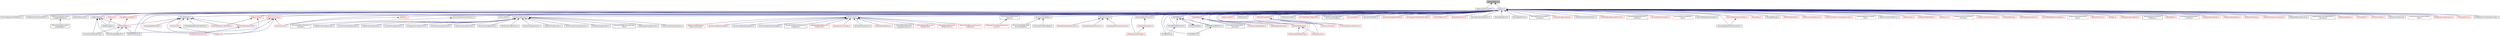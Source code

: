 digraph "itkEventObject.h"
{
 // LATEX_PDF_SIZE
  edge [fontname="Helvetica",fontsize="10",labelfontname="Helvetica",labelfontsize="10"];
  node [fontname="Helvetica",fontsize="10",shape=record];
  Node1 [label="itkEventObject.h",height=0.2,width=0.4,color="black", fillcolor="grey75", style="filled", fontcolor="black",tooltip=" "];
  Node1 -> Node2 [dir="back",color="midnightblue",fontsize="10",style="solid",fontname="Helvetica"];
  Node2 [label="itkNormalizeImageFilter.h",height=0.2,width=0.4,color="black", fillcolor="white", style="filled",URL="$itkNormalizeImageFilter_8h.html",tooltip=" "];
  Node1 -> Node3 [dir="back",color="midnightblue",fontsize="10",style="solid",fontname="Helvetica"];
  Node3 [label="itkObject.h",height=0.2,width=0.4,color="black", fillcolor="white", style="filled",URL="$itkObject_8h.html",tooltip=" "];
  Node3 -> Node4 [dir="back",color="midnightblue",fontsize="10",style="solid",fontname="Helvetica"];
  Node4 [label="itkArchetypeSeriesFileNames.h",height=0.2,width=0.4,color="black", fillcolor="white", style="filled",URL="$itkArchetypeSeriesFileNames_8h.html",tooltip=" "];
  Node3 -> Node5 [dir="back",color="midnightblue",fontsize="10",style="solid",fontname="Helvetica"];
  Node5 [label="itkBSplineTransformInitializer.h",height=0.2,width=0.4,color="black", fillcolor="white", style="filled",URL="$itkBSplineTransformInitializer_8h.html",tooltip=" "];
  Node3 -> Node6 [dir="back",color="midnightblue",fontsize="10",style="solid",fontname="Helvetica"];
  Node6 [label="itkBinaryImageToLevelSet\lImageAdaptorBase.h",height=0.2,width=0.4,color="black", fillcolor="white", style="filled",URL="$itkBinaryImageToLevelSetImageAdaptorBase_8h.html",tooltip=" "];
  Node6 -> Node7 [dir="back",color="midnightblue",fontsize="10",style="solid",fontname="Helvetica"];
  Node7 [label="itkBinaryImageToLevelSet\lImageAdaptor.h",height=0.2,width=0.4,color="black", fillcolor="white", style="filled",URL="$itkBinaryImageToLevelSetImageAdaptor_8h.html",tooltip=" "];
  Node3 -> Node8 [dir="back",color="midnightblue",fontsize="10",style="solid",fontname="Helvetica"];
  Node8 [label="itkBuildInformation.h",height=0.2,width=0.4,color="black", fillcolor="white", style="filled",URL="$itkBuildInformation_8h.html",tooltip=" "];
  Node3 -> Node9 [dir="back",color="midnightblue",fontsize="10",style="solid",fontname="Helvetica"];
  Node9 [label="itkByteSwapper.h",height=0.2,width=0.4,color="black", fillcolor="white", style="filled",URL="$itkByteSwapper_8h.html",tooltip=" "];
  Node9 -> Node10 [dir="back",color="midnightblue",fontsize="10",style="solid",fontname="Helvetica"];
  Node10 [label="itkFreeSurferBinaryMeshIO.h",height=0.2,width=0.4,color="black", fillcolor="white", style="filled",URL="$itkFreeSurferBinaryMeshIO_8h.html",tooltip=" "];
  Node9 -> Node11 [dir="back",color="midnightblue",fontsize="10",style="solid",fontname="Helvetica"];
  Node11 [label="itkMeshIOBase.h",height=0.2,width=0.4,color="red", fillcolor="white", style="filled",URL="$itkMeshIOBase_8h.html",tooltip=" "];
  Node11 -> Node10 [dir="back",color="midnightblue",fontsize="10",style="solid",fontname="Helvetica"];
  Node11 -> Node22 [dir="back",color="midnightblue",fontsize="10",style="solid",fontname="Helvetica"];
  Node22 [label="itkMeshIOFactory.h",height=0.2,width=0.4,color="black", fillcolor="white", style="filled",URL="$itkMeshIOFactory_8h.html",tooltip=" "];
  Node11 -> Node28 [dir="back",color="midnightblue",fontsize="10",style="solid",fontname="Helvetica"];
  Node28 [label="itkVTKPolyDataMeshIO.h",height=0.2,width=0.4,color="black", fillcolor="white", style="filled",URL="$itkVTKPolyDataMeshIO_8h.html",tooltip=" "];
  Node9 -> Node30 [dir="back",color="midnightblue",fontsize="10",style="solid",fontname="Helvetica"];
  Node30 [label="itkRawImageIO.h",height=0.2,width=0.4,color="black", fillcolor="white", style="filled",URL="$itkRawImageIO_8h.html",tooltip=" "];
  Node9 -> Node28 [dir="back",color="midnightblue",fontsize="10",style="solid",fontname="Helvetica"];
  Node3 -> Node31 [dir="back",color="midnightblue",fontsize="10",style="solid",fontname="Helvetica"];
  Node31 [label="itkCellInterface.h",height=0.2,width=0.4,color="black", fillcolor="white", style="filled",URL="$itkCellInterface_8h.html",tooltip=" "];
  Node31 -> Node32 [dir="back",color="midnightblue",fontsize="10",style="solid",fontname="Helvetica"];
  Node32 [label="itkDefaultDynamicMeshTraits.h",height=0.2,width=0.4,color="red", fillcolor="white", style="filled",URL="$itkDefaultDynamicMeshTraits_8h.html",tooltip=" "];
  Node31 -> Node41 [dir="back",color="midnightblue",fontsize="10",style="solid",fontname="Helvetica"];
  Node41 [label="itkDefaultStaticMeshTraits.h",height=0.2,width=0.4,color="red", fillcolor="white", style="filled",URL="$itkDefaultStaticMeshTraits_8h.html",tooltip=" "];
  Node41 -> Node46 [dir="back",color="midnightblue",fontsize="10",style="solid",fontname="Helvetica"];
  Node46 [label="itkMetaSceneConverter.h",height=0.2,width=0.4,color="red", fillcolor="white", style="filled",URL="$itkMetaSceneConverter_8h.html",tooltip=" "];
  Node31 -> Node80 [dir="back",color="midnightblue",fontsize="10",style="solid",fontname="Helvetica"];
  Node80 [label="itkMesh.h",height=0.2,width=0.4,color="red", fillcolor="white", style="filled",URL="$itkMesh_8h.html",tooltip=" "];
  Node31 -> Node11 [dir="back",color="midnightblue",fontsize="10",style="solid",fontname="Helvetica"];
  Node31 -> Node129 [dir="back",color="midnightblue",fontsize="10",style="solid",fontname="Helvetica"];
  Node129 [label="itkQuadEdgeMeshExtendedTraits.h",height=0.2,width=0.4,color="black", fillcolor="white", style="filled",URL="$itkQuadEdgeMeshExtendedTraits_8h.html",tooltip=" "];
  Node31 -> Node130 [dir="back",color="midnightblue",fontsize="10",style="solid",fontname="Helvetica"];
  Node130 [label="itkQuadEdgeMeshTraits.h",height=0.2,width=0.4,color="red", fillcolor="white", style="filled",URL="$itkQuadEdgeMeshTraits_8h.html",tooltip=" "];
  Node31 -> Node131 [dir="back",color="midnightblue",fontsize="10",style="solid",fontname="Helvetica"];
  Node131 [label="itkVertexCell.h",height=0.2,width=0.4,color="red", fillcolor="white", style="filled",URL="$itkVertexCell_8h.html",tooltip=" "];
  Node131 -> Node80 [dir="back",color="midnightblue",fontsize="10",style="solid",fontname="Helvetica"];
  Node3 -> Node148 [dir="back",color="midnightblue",fontsize="10",style="solid",fontname="Helvetica"];
  Node148 [label="itkCenteredTransformInitializer.h",height=0.2,width=0.4,color="black", fillcolor="white", style="filled",URL="$itkCenteredTransformInitializer_8h.html",tooltip=" "];
  Node148 -> Node149 [dir="back",color="midnightblue",fontsize="10",style="solid",fontname="Helvetica"];
  Node149 [label="itkCenteredVersorTransform\lInitializer.h",height=0.2,width=0.4,color="black", fillcolor="white", style="filled",URL="$itkCenteredVersorTransformInitializer_8h.html",tooltip=" "];
  Node3 -> Node150 [dir="back",color="midnightblue",fontsize="10",style="solid",fontname="Helvetica"];
  Node150 [label="itkColorTable.h",height=0.2,width=0.4,color="black", fillcolor="white", style="filled",URL="$itkColorTable_8h.html",tooltip=" "];
  Node3 -> Node151 [dir="back",color="midnightblue",fontsize="10",style="solid",fontname="Helvetica"];
  Node151 [label="itkColormapFunction.h",height=0.2,width=0.4,color="black", fillcolor="white", style="filled",URL="$itkColormapFunction_8h.html",tooltip=" "];
  Node151 -> Node152 [dir="back",color="midnightblue",fontsize="10",style="solid",fontname="Helvetica"];
  Node152 [label="itkAutumnColormapFunction.h",height=0.2,width=0.4,color="black", fillcolor="white", style="filled",URL="$itkAutumnColormapFunction_8h.html",tooltip=" "];
  Node151 -> Node153 [dir="back",color="midnightblue",fontsize="10",style="solid",fontname="Helvetica"];
  Node153 [label="itkBlueColormapFunction.h",height=0.2,width=0.4,color="black", fillcolor="white", style="filled",URL="$itkBlueColormapFunction_8h.html",tooltip=" "];
  Node151 -> Node154 [dir="back",color="midnightblue",fontsize="10",style="solid",fontname="Helvetica"];
  Node154 [label="itkCoolColormapFunction.h",height=0.2,width=0.4,color="black", fillcolor="white", style="filled",URL="$itkCoolColormapFunction_8h.html",tooltip=" "];
  Node151 -> Node155 [dir="back",color="midnightblue",fontsize="10",style="solid",fontname="Helvetica"];
  Node155 [label="itkCopperColormapFunction.h",height=0.2,width=0.4,color="black", fillcolor="white", style="filled",URL="$itkCopperColormapFunction_8h.html",tooltip=" "];
  Node151 -> Node156 [dir="back",color="midnightblue",fontsize="10",style="solid",fontname="Helvetica"];
  Node156 [label="itkCustomColormapFunction.h",height=0.2,width=0.4,color="black", fillcolor="white", style="filled",URL="$itkCustomColormapFunction_8h.html",tooltip=" "];
  Node151 -> Node157 [dir="back",color="midnightblue",fontsize="10",style="solid",fontname="Helvetica"];
  Node157 [label="itkGreenColormapFunction.h",height=0.2,width=0.4,color="black", fillcolor="white", style="filled",URL="$itkGreenColormapFunction_8h.html",tooltip=" "];
  Node151 -> Node158 [dir="back",color="midnightblue",fontsize="10",style="solid",fontname="Helvetica"];
  Node158 [label="itkGreyColormapFunction.h",height=0.2,width=0.4,color="black", fillcolor="white", style="filled",URL="$itkGreyColormapFunction_8h.html",tooltip=" "];
  Node151 -> Node159 [dir="back",color="midnightblue",fontsize="10",style="solid",fontname="Helvetica"];
  Node159 [label="itkHSVColormapFunction.h",height=0.2,width=0.4,color="black", fillcolor="white", style="filled",URL="$itkHSVColormapFunction_8h.html",tooltip=" "];
  Node151 -> Node160 [dir="back",color="midnightblue",fontsize="10",style="solid",fontname="Helvetica"];
  Node160 [label="itkHotColormapFunction.h",height=0.2,width=0.4,color="black", fillcolor="white", style="filled",URL="$itkHotColormapFunction_8h.html",tooltip=" "];
  Node151 -> Node161 [dir="back",color="midnightblue",fontsize="10",style="solid",fontname="Helvetica"];
  Node161 [label="itkJetColormapFunction.h",height=0.2,width=0.4,color="black", fillcolor="white", style="filled",URL="$itkJetColormapFunction_8h.html",tooltip=" "];
  Node151 -> Node162 [dir="back",color="midnightblue",fontsize="10",style="solid",fontname="Helvetica"];
  Node162 [label="itkOverUnderColormapFunction.h",height=0.2,width=0.4,color="black", fillcolor="white", style="filled",URL="$itkOverUnderColormapFunction_8h.html",tooltip=" "];
  Node151 -> Node163 [dir="back",color="midnightblue",fontsize="10",style="solid",fontname="Helvetica"];
  Node163 [label="itkRedColormapFunction.h",height=0.2,width=0.4,color="black", fillcolor="white", style="filled",URL="$itkRedColormapFunction_8h.html",tooltip=" "];
  Node151 -> Node164 [dir="back",color="midnightblue",fontsize="10",style="solid",fontname="Helvetica"];
  Node164 [label="itkScalarToRGBColormapImage\lFilter.h",height=0.2,width=0.4,color="black", fillcolor="white", style="filled",URL="$itkScalarToRGBColormapImageFilter_8h.html",tooltip=" "];
  Node151 -> Node165 [dir="back",color="midnightblue",fontsize="10",style="solid",fontname="Helvetica"];
  Node165 [label="itkSpringColormapFunction.h",height=0.2,width=0.4,color="black", fillcolor="white", style="filled",URL="$itkSpringColormapFunction_8h.html",tooltip=" "];
  Node151 -> Node166 [dir="back",color="midnightblue",fontsize="10",style="solid",fontname="Helvetica"];
  Node166 [label="itkSummerColormapFunction.h",height=0.2,width=0.4,color="black", fillcolor="white", style="filled",URL="$itkSummerColormapFunction_8h.html",tooltip=" "];
  Node151 -> Node167 [dir="back",color="midnightblue",fontsize="10",style="solid",fontname="Helvetica"];
  Node167 [label="itkWinterColormapFunction.h",height=0.2,width=0.4,color="black", fillcolor="white", style="filled",URL="$itkWinterColormapFunction_8h.html",tooltip=" "];
  Node3 -> Node168 [dir="back",color="midnightblue",fontsize="10",style="solid",fontname="Helvetica"];
  Node168 [label="itkCommand.h",height=0.2,width=0.4,color="black", fillcolor="white", style="filled",URL="$itkCommand_8h.html",tooltip=" "];
  Node168 -> Node169 [dir="back",color="midnightblue",fontsize="10",style="solid",fontname="Helvetica"];
  Node169 [label="itkCommandIterationUpdate.h",height=0.2,width=0.4,color="red", fillcolor="white", style="filled",URL="$itkCommandIterationUpdate_8h.html",tooltip=" "];
  Node168 -> Node171 [dir="back",color="midnightblue",fontsize="10",style="solid",fontname="Helvetica"];
  Node171 [label="itkCommandIterationUpdatev4.h",height=0.2,width=0.4,color="black", fillcolor="white", style="filled",URL="$itkCommandIterationUpdatev4_8h.html",tooltip=" "];
  Node168 -> Node172 [dir="back",color="midnightblue",fontsize="10",style="solid",fontname="Helvetica"];
  Node172 [label="itkCommandVnlIterationUpdate.h",height=0.2,width=0.4,color="black", fillcolor="white", style="filled",URL="$itkCommandVnlIterationUpdate_8h.html",tooltip=" "];
  Node168 -> Node173 [dir="back",color="midnightblue",fontsize="10",style="solid",fontname="Helvetica"];
  Node173 [label="itkLaplacianRecursiveGaussian\lImageFilter.h",height=0.2,width=0.4,color="black", fillcolor="white", style="filled",URL="$itkLaplacianRecursiveGaussianImageFilter_8h.html",tooltip=" "];
  Node168 -> Node174 [dir="back",color="midnightblue",fontsize="10",style="solid",fontname="Helvetica"];
  Node174 [label="itkMultipleValuedNonLinear\lVnlOptimizer.h",height=0.2,width=0.4,color="red", fillcolor="white", style="filled",URL="$itkMultipleValuedNonLinearVnlOptimizer_8h.html",tooltip=" "];
  Node168 -> Node176 [dir="back",color="midnightblue",fontsize="10",style="solid",fontname="Helvetica"];
  Node176 [label="itkProgressAccumulator.h",height=0.2,width=0.4,color="red", fillcolor="white", style="filled",URL="$itkProgressAccumulator_8h.html",tooltip=" "];
  Node168 -> Node220 [dir="back",color="midnightblue",fontsize="10",style="solid",fontname="Helvetica"];
  Node220 [label="itkProgressTransformer.h",height=0.2,width=0.4,color="black", fillcolor="white", style="filled",URL="$itkProgressTransformer_8h.html",tooltip=" "];
  Node168 -> Node221 [dir="back",color="midnightblue",fontsize="10",style="solid",fontname="Helvetica"];
  Node221 [label="itkSimpleFilterWatcher.h",height=0.2,width=0.4,color="red", fillcolor="white", style="filled",URL="$itkSimpleFilterWatcher_8h.html",tooltip=" "];
  Node168 -> Node208 [dir="back",color="midnightblue",fontsize="10",style="solid",fontname="Helvetica"];
  Node208 [label="itkSimpleMultiResolution\lImageRegistrationUI.h",height=0.2,width=0.4,color="black", fillcolor="white", style="filled",URL="$itkSimpleMultiResolutionImageRegistrationUI_8h.html",tooltip=" "];
  Node168 -> Node223 [dir="back",color="midnightblue",fontsize="10",style="solid",fontname="Helvetica"];
  Node223 [label="itkSingleValuedNonLinear\lVnlOptimizer.h",height=0.2,width=0.4,color="red", fillcolor="white", style="filled",URL="$itkSingleValuedNonLinearVnlOptimizer_8h.html",tooltip=" "];
  Node168 -> Node228 [dir="back",color="midnightblue",fontsize="10",style="solid",fontname="Helvetica"];
  Node228 [label="itkSingleValuedNonLinear\lVnlOptimizerv4.h",height=0.2,width=0.4,color="red", fillcolor="white", style="filled",URL="$itkSingleValuedNonLinearVnlOptimizerv4_8h.html",tooltip=" "];
  Node168 -> Node233 [dir="back",color="midnightblue",fontsize="10",style="solid",fontname="Helvetica"];
  Node233 [label="itkSmoothingRecursiveGaussian\lImageFilter.h",height=0.2,width=0.4,color="red", fillcolor="white", style="filled",URL="$itkSmoothingRecursiveGaussianImageFilter_8h.html",tooltip=" "];
  Node168 -> Node237 [dir="back",color="midnightblue",fontsize="10",style="solid",fontname="Helvetica"];
  Node237 [label="itkWatershedMiniPipeline\lProgressCommand.h",height=0.2,width=0.4,color="red", fillcolor="white", style="filled",URL="$itkWatershedMiniPipelineProgressCommand_8h.html",tooltip=" "];
  Node3 -> Node240 [dir="back",color="midnightblue",fontsize="10",style="solid",fontname="Helvetica"];
  Node240 [label="itkConvergenceMonitoring\lFunction.h",height=0.2,width=0.4,color="black", fillcolor="white", style="filled",URL="$itkConvergenceMonitoringFunction_8h.html",tooltip=" "];
  Node240 -> Node241 [dir="back",color="midnightblue",fontsize="10",style="solid",fontname="Helvetica"];
  Node241 [label="itkWindowConvergenceMonitoring\lFunction.h",height=0.2,width=0.4,color="red", fillcolor="white", style="filled",URL="$itkWindowConvergenceMonitoringFunction_8h.html",tooltip=" "];
  Node3 -> Node251 [dir="back",color="midnightblue",fontsize="10",style="solid",fontname="Helvetica"];
  Node251 [label="itkConvertPixelBuffer.h",height=0.2,width=0.4,color="black", fillcolor="white", style="filled",URL="$itkConvertPixelBuffer_8h.html",tooltip=" "];
  Node251 -> Node252 [dir="back",color="midnightblue",fontsize="10",style="solid",fontname="Helvetica"];
  Node252 [label="itkConvertArrayPixelBuffer.h",height=0.2,width=0.4,color="black", fillcolor="white", style="filled",URL="$itkConvertArrayPixelBuffer_8h.html",tooltip=" "];
  Node251 -> Node253 [dir="back",color="midnightblue",fontsize="10",style="solid",fontname="Helvetica"];
  Node253 [label="itkConvertVariableLength\lVectorPixelBuffer.h",height=0.2,width=0.4,color="black", fillcolor="white", style="filled",URL="$itkConvertVariableLengthVectorPixelBuffer_8h.html",tooltip=" "];
  Node3 -> Node254 [dir="back",color="midnightblue",fontsize="10",style="solid",fontname="Helvetica"];
  Node254 [label="itkCostFunction.h",height=0.2,width=0.4,color="black", fillcolor="white", style="filled",URL="$itkCostFunction_8h.html",tooltip=" "];
  Node254 -> Node255 [dir="back",color="midnightblue",fontsize="10",style="solid",fontname="Helvetica"];
  Node255 [label="itkMultipleValuedCostFunction.h",height=0.2,width=0.4,color="red", fillcolor="white", style="filled",URL="$itkMultipleValuedCostFunction_8h.html",tooltip=" "];
  Node254 -> Node260 [dir="back",color="midnightblue",fontsize="10",style="solid",fontname="Helvetica"];
  Node260 [label="itkSingleValuedCostFunction.h",height=0.2,width=0.4,color="red", fillcolor="white", style="filled",URL="$itkSingleValuedCostFunction_8h.html",tooltip=" "];
  Node254 -> Node284 [dir="back",color="midnightblue",fontsize="10",style="solid",fontname="Helvetica"];
  Node284 [label="itkSingleValuedCostFunctionv4.h",height=0.2,width=0.4,color="red", fillcolor="white", style="filled",URL="$itkSingleValuedCostFunctionv4_8h.html",tooltip=" "];
  Node3 -> Node291 [dir="back",color="midnightblue",fontsize="10",style="solid",fontname="Helvetica"];
  Node291 [label="itkCreateObjectFunction.h",height=0.2,width=0.4,color="black", fillcolor="white", style="filled",URL="$itkCreateObjectFunction_8h.html",tooltip=" "];
  Node291 -> Node292 [dir="back",color="midnightblue",fontsize="10",style="solid",fontname="Helvetica"];
  Node292 [label="itkObjectFactoryBase.h",height=0.2,width=0.4,color="red", fillcolor="white", style="filled",URL="$itkObjectFactoryBase_8h.html",tooltip=" "];
  Node292 -> Node1522 [dir="back",color="midnightblue",fontsize="10",style="solid",fontname="Helvetica"];
  Node1522 [label="itkStoppingCriterionBase.h",height=0.2,width=0.4,color="red", fillcolor="white", style="filled",URL="$itkStoppingCriterionBase_8h.html",tooltip=" "];
  Node3 -> Node366 [dir="back",color="midnightblue",fontsize="10",style="solid",fontname="Helvetica"];
  Node366 [label="itkDOMNode.h",height=0.2,width=0.4,color="black", fillcolor="white", style="filled",URL="$itkDOMNode_8h.html",tooltip=" "];
  Node366 -> Node367 [dir="back",color="midnightblue",fontsize="10",style="solid",fontname="Helvetica"];
  Node367 [label="itkDOMNodeXMLReader.h",height=0.2,width=0.4,color="black", fillcolor="white", style="filled",URL="$itkDOMNodeXMLReader_8h.html",tooltip=" "];
  Node367 -> Node368 [dir="back",color="midnightblue",fontsize="10",style="solid",fontname="Helvetica"];
  Node368 [label="itkDOMReader.h",height=0.2,width=0.4,color="black", fillcolor="white", style="filled",URL="$itkDOMReader_8h.html",tooltip=" "];
  Node366 -> Node369 [dir="back",color="midnightblue",fontsize="10",style="solid",fontname="Helvetica"];
  Node369 [label="itkDOMNodeXMLWriter.h",height=0.2,width=0.4,color="black", fillcolor="white", style="filled",URL="$itkDOMNodeXMLWriter_8h.html",tooltip=" "];
  Node369 -> Node370 [dir="back",color="midnightblue",fontsize="10",style="solid",fontname="Helvetica"];
  Node370 [label="itkDOMWriter.h",height=0.2,width=0.4,color="black", fillcolor="white", style="filled",URL="$itkDOMWriter_8h.html",tooltip=" "];
  Node366 -> Node371 [dir="back",color="midnightblue",fontsize="10",style="solid",fontname="Helvetica"];
  Node371 [label="itkDOMTextNode.h",height=0.2,width=0.4,color="black", fillcolor="white", style="filled",URL="$itkDOMTextNode_8h.html",tooltip=" "];
  Node371 -> Node366 [dir="back",color="midnightblue",fontsize="10",style="solid",fontname="Helvetica"];
  Node3 -> Node367 [dir="back",color="midnightblue",fontsize="10",style="solid",fontname="Helvetica"];
  Node3 -> Node369 [dir="back",color="midnightblue",fontsize="10",style="solid",fontname="Helvetica"];
  Node3 -> Node368 [dir="back",color="midnightblue",fontsize="10",style="solid",fontname="Helvetica"];
  Node3 -> Node370 [dir="back",color="midnightblue",fontsize="10",style="solid",fontname="Helvetica"];
  Node3 -> Node372 [dir="back",color="midnightblue",fontsize="10",style="solid",fontname="Helvetica"];
  Node372 [label="itkDataObject.h",height=0.2,width=0.4,color="red", fillcolor="white", style="filled",URL="$itkDataObject_8h.html",tooltip=" "];
  Node372 -> Node359 [dir="back",color="midnightblue",fontsize="10",style="solid",fontname="Helvetica"];
  Node359 [label="itkAutoPointerDataObject\lDecorator.h",height=0.2,width=0.4,color="black", fillcolor="white", style="filled",URL="$itkAutoPointerDataObjectDecorator_8h.html",tooltip=" "];
  Node372 -> Node360 [dir="back",color="midnightblue",fontsize="10",style="solid",fontname="Helvetica"];
  Node360 [label="itkCSVArray2DDataObject.h",height=0.2,width=0.4,color="red", fillcolor="white", style="filled",URL="$itkCSVArray2DDataObject_8h.html",tooltip=" "];
  Node372 -> Node373 [dir="back",color="midnightblue",fontsize="10",style="solid",fontname="Helvetica"];
  Node373 [label="itkDataObjectDecorator.h",height=0.2,width=0.4,color="red", fillcolor="white", style="filled",URL="$itkDataObjectDecorator_8h.html",tooltip=" "];
  Node372 -> Node386 [dir="back",color="midnightblue",fontsize="10",style="solid",fontname="Helvetica"];
  Node386 [label="itkGPUDataManager.h",height=0.2,width=0.4,color="red", fillcolor="white", style="filled",URL="$itkGPUDataManager_8h.html",tooltip=" "];
  Node386 -> Node387 [dir="back",color="midnightblue",fontsize="10",style="solid",fontname="Helvetica"];
  Node387 [label="itkGPUImageDataManager.h",height=0.2,width=0.4,color="red", fillcolor="white", style="filled",URL="$itkGPUImageDataManager_8h.html",tooltip=" "];
  Node386 -> Node345 [dir="back",color="midnightblue",fontsize="10",style="solid",fontname="Helvetica"];
  Node345 [label="itkGPUReduction.h",height=0.2,width=0.4,color="red", fillcolor="white", style="filled",URL="$itkGPUReduction_8h.html",tooltip=" "];
  Node3 -> Node1300 [dir="back",color="midnightblue",fontsize="10",style="solid",fontname="Helvetica"];
  Node1300 [label="itkDecisionRule.h",height=0.2,width=0.4,color="red", fillcolor="white", style="filled",URL="$itkDecisionRule_8h.html",tooltip=" "];
  Node3 -> Node1526 [dir="back",color="midnightblue",fontsize="10",style="solid",fontname="Helvetica"];
  Node1526 [label="itkDirectory.h",height=0.2,width=0.4,color="black", fillcolor="white", style="filled",URL="$itkDirectory_8h.html",tooltip=" "];
  Node3 -> Node1210 [dir="back",color="midnightblue",fontsize="10",style="solid",fontname="Helvetica"];
  Node1210 [label="itkDomainThreader.h",height=0.2,width=0.4,color="red", fillcolor="white", style="filled",URL="$itkDomainThreader_8h.html",tooltip=" "];
  Node3 -> Node1305 [dir="back",color="midnightblue",fontsize="10",style="solid",fontname="Helvetica"];
  Node1305 [label="itkDynamicLoader.h",height=0.2,width=0.4,color="black", fillcolor="white", style="filled",URL="$itkDynamicLoader_8h.html",tooltip=" "];
  Node3 -> Node1527 [dir="back",color="midnightblue",fontsize="10",style="solid",fontname="Helvetica"];
  Node1527 [label="itkFFTWGlobalConfiguration.h",height=0.2,width=0.4,color="red", fillcolor="white", style="filled",URL="$itkFFTWGlobalConfiguration_8h.html",tooltip=" "];
  Node3 -> Node95 [dir="back",color="midnightblue",fontsize="10",style="solid",fontname="Helvetica"];
  Node95 [label="itkFastMarchingImageToNode\lPairContainerAdaptor.h",height=0.2,width=0.4,color="black", fillcolor="white", style="filled",URL="$itkFastMarchingImageToNodePairContainerAdaptor_8h.html",tooltip=" "];
  Node3 -> Node1308 [dir="back",color="midnightblue",fontsize="10",style="solid",fontname="Helvetica"];
  Node1308 [label="itkFunctionBase.h",height=0.2,width=0.4,color="red", fillcolor="white", style="filled",URL="$itkFunctionBase_8h.html",tooltip=" "];
  Node3 -> Node386 [dir="back",color="midnightblue",fontsize="10",style="solid",fontname="Helvetica"];
  Node3 -> Node387 [dir="back",color="midnightblue",fontsize="10",style="solid",fontname="Helvetica"];
  Node3 -> Node345 [dir="back",color="midnightblue",fontsize="10",style="solid",fontname="Helvetica"];
  Node3 -> Node1530 [dir="back",color="midnightblue",fontsize="10",style="solid",fontname="Helvetica"];
  Node1530 [label="itkGeometryUtilities.h",height=0.2,width=0.4,color="black", fillcolor="white", style="filled",URL="$itkGeometryUtilities_8h.html",tooltip=" "];
  Node3 -> Node1354 [dir="back",color="midnightblue",fontsize="10",style="solid",fontname="Helvetica"];
  Node1354 [label="itkHistogramAlgorithmBase.h",height=0.2,width=0.4,color="red", fillcolor="white", style="filled",URL="$itkHistogramAlgorithmBase_8h.html",tooltip=" "];
  Node3 -> Node1196 [dir="back",color="midnightblue",fontsize="10",style="solid",fontname="Helvetica"];
  Node1196 [label="itkHistogramThresholdCalculator.h",height=0.2,width=0.4,color="red", fillcolor="white", style="filled",URL="$itkHistogramThresholdCalculator_8h.html",tooltip=" "];
  Node3 -> Node1531 [dir="back",color="midnightblue",fontsize="10",style="solid",fontname="Helvetica"];
  Node1531 [label="itkIPLFileNameList.h",height=0.2,width=0.4,color="red", fillcolor="white", style="filled",URL="$itkIPLFileNameList_8h.html",tooltip=" "];
  Node3 -> Node1473 [dir="back",color="midnightblue",fontsize="10",style="solid",fontname="Helvetica"];
  Node1473 [label="itkIdentityTransform.h",height=0.2,width=0.4,color="red", fillcolor="white", style="filled",URL="$itkIdentityTransform_8h.html",tooltip=" "];
  Node3 -> Node1532 [dir="back",color="midnightblue",fontsize="10",style="solid",fontname="Helvetica"];
  Node1532 [label="itkImageContainerInterface.h",height=0.2,width=0.4,color="black", fillcolor="white", style="filled",URL="$itkImageContainerInterface_8h.html",tooltip=" "];
  Node3 -> Node879 [dir="back",color="midnightblue",fontsize="10",style="solid",fontname="Helvetica"];
  Node879 [label="itkImageDuplicator.h",height=0.2,width=0.4,color="black", fillcolor="white", style="filled",URL="$itkImageDuplicator_8h.html",tooltip=" "];
  Node3 -> Node1362 [dir="back",color="midnightblue",fontsize="10",style="solid",fontname="Helvetica"];
  Node1362 [label="itkImageIOFactory.h",height=0.2,width=0.4,color="black", fillcolor="white", style="filled",URL="$itkImageIOFactory_8h.html",tooltip=" "];
  Node3 -> Node720 [dir="back",color="midnightblue",fontsize="10",style="solid",fontname="Helvetica"];
  Node720 [label="itkImagePCADecomposition\lCalculator.h",height=0.2,width=0.4,color="black", fillcolor="white", style="filled",URL="$itkImagePCADecompositionCalculator_8h.html",tooltip=" "];
  Node3 -> Node1395 [dir="back",color="midnightblue",fontsize="10",style="solid",fontname="Helvetica"];
  Node1395 [label="itkImportImageContainer.h",height=0.2,width=0.4,color="red", fillcolor="white", style="filled",URL="$itkImportImageContainer_8h.html",tooltip=" "];
  Node3 -> Node1533 [dir="back",color="midnightblue",fontsize="10",style="solid",fontname="Helvetica"];
  Node1533 [label="itkIndexedContainerInterface.h",height=0.2,width=0.4,color="black", fillcolor="white", style="filled",URL="$itkIndexedContainerInterface_8h.html",tooltip=" "];
  Node3 -> Node1285 [dir="back",color="midnightblue",fontsize="10",style="solid",fontname="Helvetica"];
  Node1285 [label="itkKdTree.h",height=0.2,width=0.4,color="red", fillcolor="white", style="filled",URL="$itkKdTree_8h.html",tooltip=" "];
  Node1285 -> Node1283 [dir="back",color="midnightblue",fontsize="10",style="solid",fontname="Helvetica"];
  Node1283 [label="itkPointsLocator.h",height=0.2,width=0.4,color="red", fillcolor="white", style="filled",URL="$itkPointsLocator_8h.html",tooltip=" "];
  Node3 -> Node1297 [dir="back",color="midnightblue",fontsize="10",style="solid",fontname="Helvetica"];
  Node1297 [label="itkKdTreeBasedKmeansEstimator.h",height=0.2,width=0.4,color="red", fillcolor="white", style="filled",URL="$itkKdTreeBasedKmeansEstimator_8h.html",tooltip=" "];
  Node3 -> Node77 [dir="back",color="midnightblue",fontsize="10",style="solid",fontname="Helvetica"];
  Node77 [label="itkLandmarkBasedTransform\lInitializer.h",height=0.2,width=0.4,color="black", fillcolor="white", style="filled",URL="$itkLandmarkBasedTransformInitializer_8h.html",tooltip=" "];
  Node3 -> Node731 [dir="back",color="midnightblue",fontsize="10",style="solid",fontname="Helvetica"];
  Node731 [label="itkLevelSetContainerBase.h",height=0.2,width=0.4,color="red", fillcolor="white", style="filled",URL="$itkLevelSetContainerBase_8h.html",tooltip=" "];
  Node3 -> Node1534 [dir="back",color="midnightblue",fontsize="10",style="solid",fontname="Helvetica"];
  Node1534 [label="itkLevelSetDomainPartition\lBase.h",height=0.2,width=0.4,color="red", fillcolor="white", style="filled",URL="$itkLevelSetDomainPartitionBase_8h.html",tooltip=" "];
  Node3 -> Node1398 [dir="back",color="midnightblue",fontsize="10",style="solid",fontname="Helvetica"];
  Node1398 [label="itkLevelSetEquationContainer.h",height=0.2,width=0.4,color="black", fillcolor="white", style="filled",URL="$itkLevelSetEquationContainer_8h.html",tooltip=" "];
  Node3 -> Node1318 [dir="back",color="midnightblue",fontsize="10",style="solid",fontname="Helvetica"];
  Node1318 [label="itkLevelSetEquationTermBase.h",height=0.2,width=0.4,color="red", fillcolor="white", style="filled",URL="$itkLevelSetEquationTermBase_8h.html",tooltip=" "];
  Node1318 -> Node1324 [dir="back",color="midnightblue",fontsize="10",style="solid",fontname="Helvetica"];
  Node1324 [label="itkLevelSetEquationTermContainer.h",height=0.2,width=0.4,color="black", fillcolor="white", style="filled",URL="$itkLevelSetEquationTermContainer_8h.html",tooltip=" "];
  Node3 -> Node1324 [dir="back",color="midnightblue",fontsize="10",style="solid",fontname="Helvetica"];
  Node3 -> Node1400 [dir="back",color="midnightblue",fontsize="10",style="solid",fontname="Helvetica"];
  Node1400 [label="itkLightProcessObject.h",height=0.2,width=0.4,color="red", fillcolor="white", style="filled",URL="$itkLightProcessObject_8h.html",tooltip=" "];
  Node1400 -> Node11 [dir="back",color="midnightblue",fontsize="10",style="solid",fontname="Helvetica"];
  Node3 -> Node1416 [dir="back",color="midnightblue",fontsize="10",style="solid",fontname="Helvetica"];
  Node1416 [label="itkLogOutput.h",height=0.2,width=0.4,color="red", fillcolor="white", style="filled",URL="$itkLogOutput_8h.html",tooltip=" "];
  Node3 -> Node1422 [dir="back",color="midnightblue",fontsize="10",style="solid",fontname="Helvetica"];
  Node1422 [label="itkLoggerManager.h",height=0.2,width=0.4,color="black", fillcolor="white", style="filled",URL="$itkLoggerManager_8h.html",tooltip=" "];
  Node3 -> Node1114 [dir="back",color="midnightblue",fontsize="10",style="solid",fontname="Helvetica"];
  Node1114 [label="itkMRASlabIdentifier.h",height=0.2,width=0.4,color="red", fillcolor="white", style="filled",URL="$itkMRASlabIdentifier_8h.html",tooltip=" "];
  Node3 -> Node1426 [dir="back",color="midnightblue",fontsize="10",style="solid",fontname="Helvetica"];
  Node1426 [label="itkMapContainer.h",height=0.2,width=0.4,color="red", fillcolor="white", style="filled",URL="$itkMapContainer_8h.html",tooltip=" "];
  Node1426 -> Node32 [dir="back",color="midnightblue",fontsize="10",style="solid",fontname="Helvetica"];
  Node1426 -> Node80 [dir="back",color="midnightblue",fontsize="10",style="solid",fontname="Helvetica"];
  Node3 -> Node1429 [dir="back",color="midnightblue",fontsize="10",style="solid",fontname="Helvetica"];
  Node1429 [label="itkMemoryUsageObserver.h",height=0.2,width=0.4,color="red", fillcolor="white", style="filled",URL="$itkMemoryUsageObserver_8h.html",tooltip=" "];
  Node3 -> Node22 [dir="back",color="midnightblue",fontsize="10",style="solid",fontname="Helvetica"];
  Node3 -> Node46 [dir="back",color="midnightblue",fontsize="10",style="solid",fontname="Helvetica"];
  Node3 -> Node1436 [dir="back",color="midnightblue",fontsize="10",style="solid",fontname="Helvetica"];
  Node1436 [label="itkMinimumMaximumImageCalculator.h",height=0.2,width=0.4,color="red", fillcolor="white", style="filled",URL="$itkMinimumMaximumImageCalculator_8h.html",tooltip=" "];
  Node3 -> Node1337 [dir="back",color="midnightblue",fontsize="10",style="solid",fontname="Helvetica"];
  Node1337 [label="itkMixtureModelComponent\lBase.h",height=0.2,width=0.4,color="red", fillcolor="white", style="filled",URL="$itkMixtureModelComponentBase_8h.html",tooltip=" "];
  Node3 -> Node1209 [dir="back",color="midnightblue",fontsize="10",style="solid",fontname="Helvetica"];
  Node1209 [label="itkMultiThreaderBase.h",height=0.2,width=0.4,color="red", fillcolor="white", style="filled",URL="$itkMultiThreaderBase_8h.html",tooltip=" "];
  Node1209 -> Node1210 [dir="back",color="midnightblue",fontsize="10",style="solid",fontname="Helvetica"];
  Node1209 -> Node1225 [dir="back",color="midnightblue",fontsize="10",style="solid",fontname="Helvetica"];
  Node1225 [label="itkThreadedDomainPartitioner.h",height=0.2,width=0.4,color="red", fillcolor="white", style="filled",URL="$itkThreadedDomainPartitioner_8h.html",tooltip=" "];
  Node3 -> Node1439 [dir="back",color="midnightblue",fontsize="10",style="solid",fontname="Helvetica"];
  Node1439 [label="itkNumericSeriesFileNames.h",height=0.2,width=0.4,color="black", fillcolor="white", style="filled",URL="$itkNumericSeriesFileNames_8h.html",tooltip=" "];
  Node3 -> Node1440 [dir="back",color="midnightblue",fontsize="10",style="solid",fontname="Helvetica"];
  Node1440 [label="itkObjectStore.h",height=0.2,width=0.4,color="red", fillcolor="white", style="filled",URL="$itkObjectStore_8h.html",tooltip=" "];
  Node3 -> Node121 [dir="back",color="midnightblue",fontsize="10",style="solid",fontname="Helvetica"];
  Node121 [label="itkObjectToObjectMetric.h",height=0.2,width=0.4,color="red", fillcolor="white", style="filled",URL="$itkObjectToObjectMetric_8h.html",tooltip=" "];
  Node3 -> Node1441 [dir="back",color="midnightblue",fontsize="10",style="solid",fontname="Helvetica"];
  Node1441 [label="itkOptimizer.h",height=0.2,width=0.4,color="red", fillcolor="white", style="filled",URL="$itkOptimizer_8h.html",tooltip=" "];
  Node3 -> Node1443 [dir="back",color="midnightblue",fontsize="10",style="solid",fontname="Helvetica"];
  Node1443 [label="itkOptimizerParameterScales\lEstimator.h",height=0.2,width=0.4,color="red", fillcolor="white", style="filled",URL="$itkOptimizerParameterScalesEstimator_8h.html",tooltip=" "];
  Node3 -> Node1536 [dir="back",color="midnightblue",fontsize="10",style="solid",fontname="Helvetica"];
  Node1536 [label="itkOptimizerParametersHelper.h",height=0.2,width=0.4,color="red", fillcolor="white", style="filled",URL="$itkOptimizerParametersHelper_8h.html",tooltip=" "];
  Node3 -> Node1538 [dir="back",color="midnightblue",fontsize="10",style="solid",fontname="Helvetica"];
  Node1538 [label="itkOutputWindow.h",height=0.2,width=0.4,color="red", fillcolor="white", style="filled",URL="$itkOutputWindow_8h.html",tooltip=" "];
  Node3 -> Node1283 [dir="back",color="midnightblue",fontsize="10",style="solid",fontname="Helvetica"];
  Node3 -> Node1444 [dir="back",color="midnightblue",fontsize="10",style="solid",fontname="Helvetica"];
  Node1444 [label="itkProbabilityDistribution.h",height=0.2,width=0.4,color="red", fillcolor="white", style="filled",URL="$itkProbabilityDistribution_8h.html",tooltip=" "];
  Node3 -> Node1448 [dir="back",color="midnightblue",fontsize="10",style="solid",fontname="Helvetica"];
  Node1448 [label="itkQuadEdgeMeshFunctionBase.h",height=0.2,width=0.4,color="red", fillcolor="white", style="filled",URL="$itkQuadEdgeMeshFunctionBase_8h.html",tooltip=" "];
  Node3 -> Node1539 [dir="back",color="midnightblue",fontsize="10",style="solid",fontname="Helvetica"];
  Node1539 [label="itkRandomVariateGenerator\lBase.h",height=0.2,width=0.4,color="red", fillcolor="white", style="filled",URL="$itkRandomVariateGeneratorBase_8h.html",tooltip=" "];
  Node3 -> Node1458 [dir="back",color="midnightblue",fontsize="10",style="solid",fontname="Helvetica"];
  Node1458 [label="itkRealTimeClock.h",height=0.2,width=0.4,color="red", fillcolor="white", style="filled",URL="$itkRealTimeClock_8h.html",tooltip=" "];
  Node3 -> Node1540 [dir="back",color="midnightblue",fontsize="10",style="solid",fontname="Helvetica"];
  Node1540 [label="itkRegion.h",height=0.2,width=0.4,color="red", fillcolor="white", style="filled",URL="$itkRegion_8h.html",tooltip=" "];
  Node3 -> Node1070 [dir="back",color="midnightblue",fontsize="10",style="solid",fontname="Helvetica"];
  Node1070 [label="itkRegionGrowImageFilter.h",height=0.2,width=0.4,color="red", fillcolor="white", style="filled",URL="$itkRegionGrowImageFilter_8h.html",tooltip=" "];
  Node3 -> Node1460 [dir="back",color="midnightblue",fontsize="10",style="solid",fontname="Helvetica"];
  Node1460 [label="itkRegularExpressionSeries\lFileNames.h",height=0.2,width=0.4,color="black", fillcolor="white", style="filled",URL="$itkRegularExpressionSeriesFileNames_8h.html",tooltip=" "];
  Node3 -> Node1461 [dir="back",color="midnightblue",fontsize="10",style="solid",fontname="Helvetica"];
  Node1461 [label="itkRingBuffer.h",height=0.2,width=0.4,color="red", fillcolor="white", style="filled",URL="$itkRingBuffer_8h.html",tooltip=" "];
  Node3 -> Node726 [dir="back",color="midnightblue",fontsize="10",style="solid",fontname="Helvetica"];
  Node726 [label="itkScalarImageToHistogram\lGenerator.h",height=0.2,width=0.4,color="red", fillcolor="white", style="filled",URL="$itkScalarImageToHistogramGenerator_8h.html",tooltip=" "];
  Node3 -> Node1462 [dir="back",color="midnightblue",fontsize="10",style="solid",fontname="Helvetica"];
  Node1462 [label="itkSegmentationBorder.h",height=0.2,width=0.4,color="red", fillcolor="white", style="filled",URL="$itkSegmentationBorder_8h.html",tooltip=" "];
  Node3 -> Node1465 [dir="back",color="midnightblue",fontsize="10",style="solid",fontname="Helvetica"];
  Node1465 [label="itkSegmentationRegion.h",height=0.2,width=0.4,color="red", fillcolor="white", style="filled",URL="$itkSegmentationRegion_8h.html",tooltip=" "];
  Node3 -> Node1466 [dir="back",color="midnightblue",fontsize="10",style="solid",fontname="Helvetica"];
  Node1466 [label="itkSparseFieldLayer.h",height=0.2,width=0.4,color="red", fillcolor="white", style="filled",URL="$itkSparseFieldLayer_8h.html",tooltip=" "];
  Node3 -> Node1467 [dir="back",color="midnightblue",fontsize="10",style="solid",fontname="Helvetica"];
  Node1467 [label="itkSparseFrequencyContainer2.h",height=0.2,width=0.4,color="red", fillcolor="white", style="filled",URL="$itkSparseFrequencyContainer2_8h.html",tooltip=" "];
  Node3 -> Node1262 [dir="back",color="midnightblue",fontsize="10",style="solid",fontname="Helvetica"];
  Node1262 [label="itkSpatialObjectDuplicator.h",height=0.2,width=0.4,color="black", fillcolor="white", style="filled",URL="$itkSpatialObjectDuplicator_8h.html",tooltip=" "];
  Node3 -> Node1281 [dir="back",color="midnightblue",fontsize="10",style="solid",fontname="Helvetica"];
  Node1281 [label="itkSpatialObjectToImageStatistics\lCalculator.h",height=0.2,width=0.4,color="black", fillcolor="white", style="filled",URL="$itkSpatialObjectToImageStatisticsCalculator_8h.html",tooltip=" "];
  Node3 -> Node1522 [dir="back",color="midnightblue",fontsize="10",style="solid",fontname="Helvetica"];
  Node3 -> Node1290 [dir="back",color="midnightblue",fontsize="10",style="solid",fontname="Helvetica"];
  Node1290 [label="itkSubsamplerBase.h",height=0.2,width=0.4,color="red", fillcolor="white", style="filled",URL="$itkSubsamplerBase_8h.html",tooltip=" "];
  Node3 -> Node1470 [dir="back",color="midnightblue",fontsize="10",style="solid",fontname="Helvetica"];
  Node1470 [label="itkThreadPool.h",height=0.2,width=0.4,color="red", fillcolor="white", style="filled",URL="$itkThreadPool_8h.html",tooltip=" "];
  Node3 -> Node1225 [dir="back",color="midnightblue",fontsize="10",style="solid",fontname="Helvetica"];
  Node3 -> Node1471 [dir="back",color="midnightblue",fontsize="10",style="solid",fontname="Helvetica"];
  Node1471 [label="itkTransformBase.h",height=0.2,width=0.4,color="red", fillcolor="white", style="filled",URL="$itkTransformBase_8h.html",tooltip=" "];
  Node3 -> Node1412 [dir="back",color="midnightblue",fontsize="10",style="solid",fontname="Helvetica"];
  Node1412 [label="itkTransformIOFactory.h",height=0.2,width=0.4,color="black", fillcolor="white", style="filled",URL="$itkTransformIOFactory_8h.html",tooltip=" "];
  Node3 -> Node1512 [dir="back",color="midnightblue",fontsize="10",style="solid",fontname="Helvetica"];
  Node1512 [label="itkTransformParametersAdaptor\lBase.h",height=0.2,width=0.4,color="red", fillcolor="white", style="filled",URL="$itkTransformParametersAdaptorBase_8h.html",tooltip=" "];
  Node3 -> Node1513 [dir="back",color="midnightblue",fontsize="10",style="solid",fontname="Helvetica"];
  Node1513 [label="itkValarrayImageContainer.h",height=0.2,width=0.4,color="red", fillcolor="white", style="filled",URL="$itkValarrayImageContainer_8h.html",tooltip=" "];
  Node3 -> Node1515 [dir="back",color="midnightblue",fontsize="10",style="solid",fontname="Helvetica"];
  Node1515 [label="itkVectorContainer.h",height=0.2,width=0.4,color="red", fillcolor="white", style="filled",URL="$itkVectorContainer_8h.html",tooltip=" "];
  Node1515 -> Node41 [dir="back",color="midnightblue",fontsize="10",style="solid",fontname="Helvetica"];
  Node1515 -> Node80 [dir="back",color="midnightblue",fontsize="10",style="solid",fontname="Helvetica"];
  Node1515 -> Node1283 [dir="back",color="midnightblue",fontsize="10",style="solid",fontname="Helvetica"];
  Node1515 -> Node28 [dir="back",color="midnightblue",fontsize="10",style="solid",fontname="Helvetica"];
  Node3 -> Node1519 [dir="back",color="midnightblue",fontsize="10",style="solid",fontname="Helvetica"];
  Node1519 [label="itkVersion.h",height=0.2,width=0.4,color="red", fillcolor="white", style="filled",URL="$itkVersion_8h.html",tooltip=" "];
  Node1519 -> Node30 [dir="back",color="midnightblue",fontsize="10",style="solid",fontname="Helvetica"];
  Node3 -> Node1387 [dir="back",color="midnightblue",fontsize="10",style="solid",fontname="Helvetica"];
  Node1387 [label="itkVideoIOFactory.h",height=0.2,width=0.4,color="red", fillcolor="white", style="filled",URL="$itkVideoIOFactory_8h.html",tooltip=" "];
  Node3 -> Node655 [dir="back",color="midnightblue",fontsize="10",style="solid",fontname="Helvetica"];
  Node655 [label="itkWarpHarmonicEnergyCalculator.h",height=0.2,width=0.4,color="black", fillcolor="white", style="filled",URL="$itkWarpHarmonicEnergyCalculator_8h.html",tooltip=" "];
}

